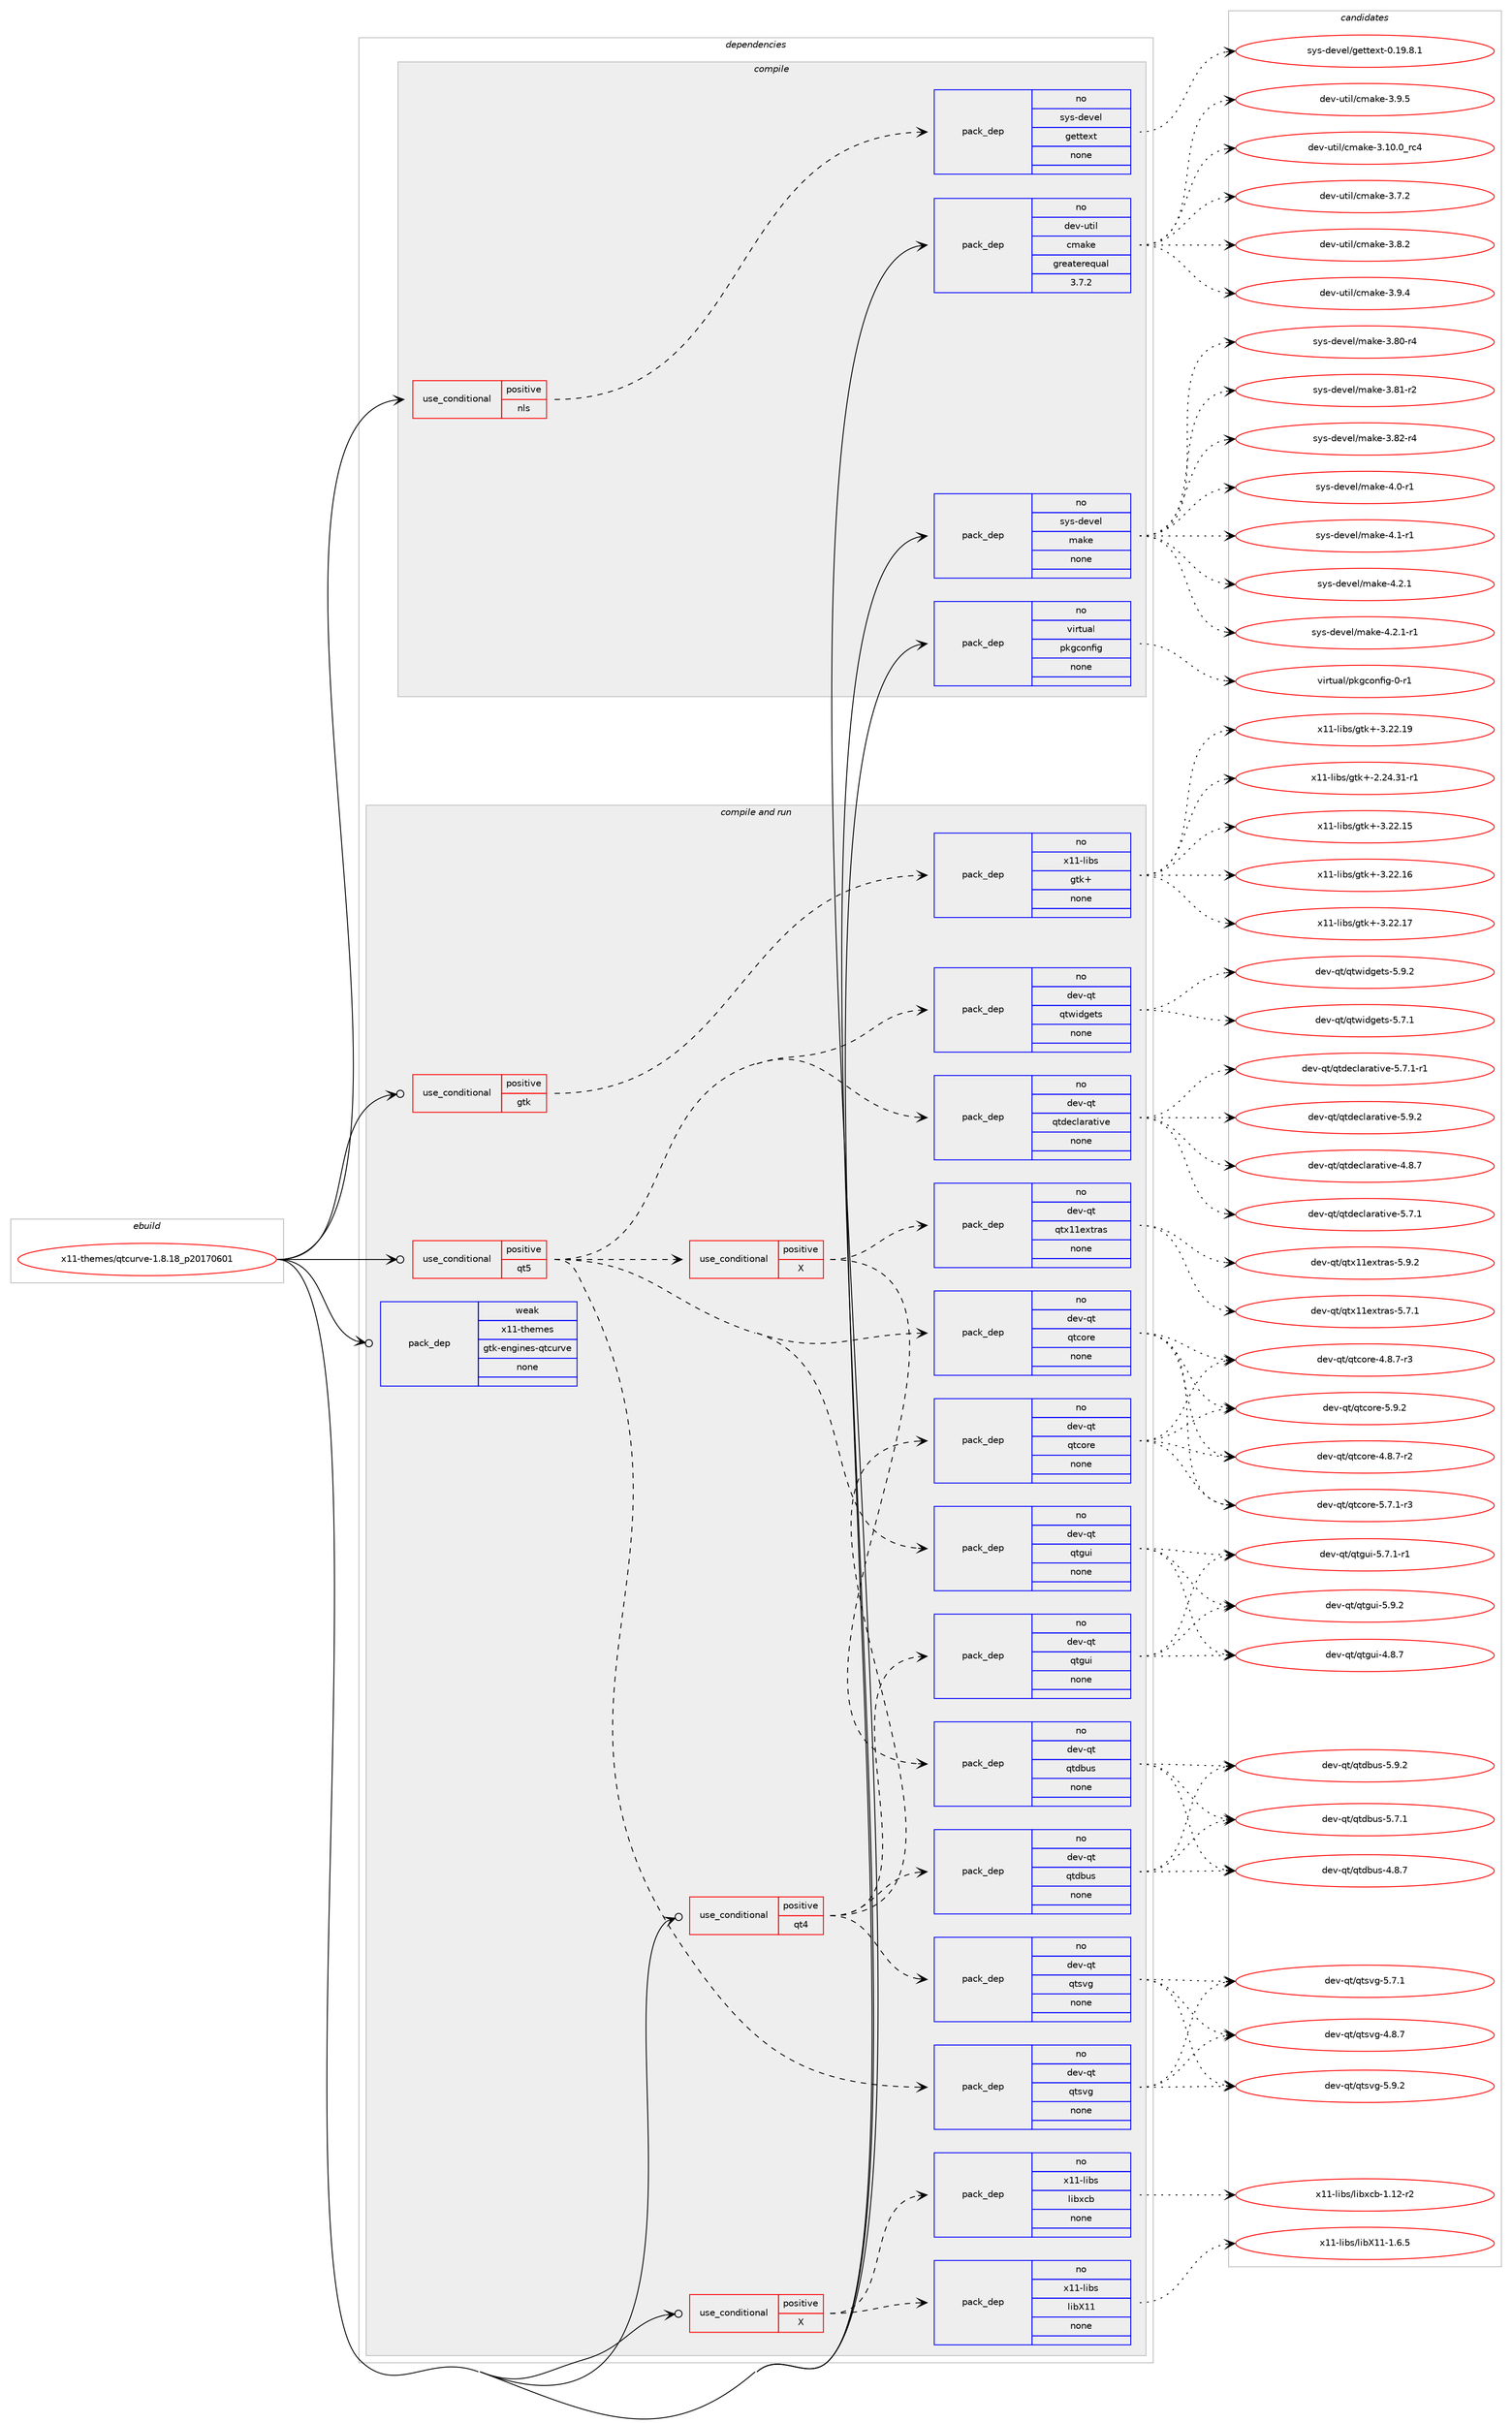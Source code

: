 digraph prolog {

# *************
# Graph options
# *************

newrank=true;
concentrate=true;
compound=true;
graph [rankdir=LR,fontname=Helvetica,fontsize=10,ranksep=1.5];#, ranksep=2.5, nodesep=0.2];
edge  [arrowhead=vee];
node  [fontname=Helvetica,fontsize=10];

# **********
# The ebuild
# **********

subgraph cluster_leftcol {
color=gray;
rank=same;
label=<<i>ebuild</i>>;
id [label="x11-themes/qtcurve-1.8.18_p20170601", color=red, width=4, href="../x11-themes/qtcurve-1.8.18_p20170601.svg"];
}

# ****************
# The dependencies
# ****************

subgraph cluster_midcol {
color=gray;
label=<<i>dependencies</i>>;
subgraph cluster_compile {
fillcolor="#eeeeee";
style=filled;
label=<<i>compile</i>>;
subgraph cond123896 {
dependency530723 [label=<<TABLE BORDER="0" CELLBORDER="1" CELLSPACING="0" CELLPADDING="4"><TR><TD ROWSPAN="3" CELLPADDING="10">use_conditional</TD></TR><TR><TD>positive</TD></TR><TR><TD>nls</TD></TR></TABLE>>, shape=none, color=red];
subgraph pack396733 {
dependency530724 [label=<<TABLE BORDER="0" CELLBORDER="1" CELLSPACING="0" CELLPADDING="4" WIDTH="220"><TR><TD ROWSPAN="6" CELLPADDING="30">pack_dep</TD></TR><TR><TD WIDTH="110">no</TD></TR><TR><TD>sys-devel</TD></TR><TR><TD>gettext</TD></TR><TR><TD>none</TD></TR><TR><TD></TD></TR></TABLE>>, shape=none, color=blue];
}
dependency530723:e -> dependency530724:w [weight=20,style="dashed",arrowhead="vee"];
}
id:e -> dependency530723:w [weight=20,style="solid",arrowhead="vee"];
subgraph pack396734 {
dependency530725 [label=<<TABLE BORDER="0" CELLBORDER="1" CELLSPACING="0" CELLPADDING="4" WIDTH="220"><TR><TD ROWSPAN="6" CELLPADDING="30">pack_dep</TD></TR><TR><TD WIDTH="110">no</TD></TR><TR><TD>dev-util</TD></TR><TR><TD>cmake</TD></TR><TR><TD>greaterequal</TD></TR><TR><TD>3.7.2</TD></TR></TABLE>>, shape=none, color=blue];
}
id:e -> dependency530725:w [weight=20,style="solid",arrowhead="vee"];
subgraph pack396735 {
dependency530726 [label=<<TABLE BORDER="0" CELLBORDER="1" CELLSPACING="0" CELLPADDING="4" WIDTH="220"><TR><TD ROWSPAN="6" CELLPADDING="30">pack_dep</TD></TR><TR><TD WIDTH="110">no</TD></TR><TR><TD>sys-devel</TD></TR><TR><TD>make</TD></TR><TR><TD>none</TD></TR><TR><TD></TD></TR></TABLE>>, shape=none, color=blue];
}
id:e -> dependency530726:w [weight=20,style="solid",arrowhead="vee"];
subgraph pack396736 {
dependency530727 [label=<<TABLE BORDER="0" CELLBORDER="1" CELLSPACING="0" CELLPADDING="4" WIDTH="220"><TR><TD ROWSPAN="6" CELLPADDING="30">pack_dep</TD></TR><TR><TD WIDTH="110">no</TD></TR><TR><TD>virtual</TD></TR><TR><TD>pkgconfig</TD></TR><TR><TD>none</TD></TR><TR><TD></TD></TR></TABLE>>, shape=none, color=blue];
}
id:e -> dependency530727:w [weight=20,style="solid",arrowhead="vee"];
}
subgraph cluster_compileandrun {
fillcolor="#eeeeee";
style=filled;
label=<<i>compile and run</i>>;
subgraph cond123897 {
dependency530728 [label=<<TABLE BORDER="0" CELLBORDER="1" CELLSPACING="0" CELLPADDING="4"><TR><TD ROWSPAN="3" CELLPADDING="10">use_conditional</TD></TR><TR><TD>positive</TD></TR><TR><TD>X</TD></TR></TABLE>>, shape=none, color=red];
subgraph pack396737 {
dependency530729 [label=<<TABLE BORDER="0" CELLBORDER="1" CELLSPACING="0" CELLPADDING="4" WIDTH="220"><TR><TD ROWSPAN="6" CELLPADDING="30">pack_dep</TD></TR><TR><TD WIDTH="110">no</TD></TR><TR><TD>x11-libs</TD></TR><TR><TD>libxcb</TD></TR><TR><TD>none</TD></TR><TR><TD></TD></TR></TABLE>>, shape=none, color=blue];
}
dependency530728:e -> dependency530729:w [weight=20,style="dashed",arrowhead="vee"];
subgraph pack396738 {
dependency530730 [label=<<TABLE BORDER="0" CELLBORDER="1" CELLSPACING="0" CELLPADDING="4" WIDTH="220"><TR><TD ROWSPAN="6" CELLPADDING="30">pack_dep</TD></TR><TR><TD WIDTH="110">no</TD></TR><TR><TD>x11-libs</TD></TR><TR><TD>libX11</TD></TR><TR><TD>none</TD></TR><TR><TD></TD></TR></TABLE>>, shape=none, color=blue];
}
dependency530728:e -> dependency530730:w [weight=20,style="dashed",arrowhead="vee"];
}
id:e -> dependency530728:w [weight=20,style="solid",arrowhead="odotvee"];
subgraph cond123898 {
dependency530731 [label=<<TABLE BORDER="0" CELLBORDER="1" CELLSPACING="0" CELLPADDING="4"><TR><TD ROWSPAN="3" CELLPADDING="10">use_conditional</TD></TR><TR><TD>positive</TD></TR><TR><TD>gtk</TD></TR></TABLE>>, shape=none, color=red];
subgraph pack396739 {
dependency530732 [label=<<TABLE BORDER="0" CELLBORDER="1" CELLSPACING="0" CELLPADDING="4" WIDTH="220"><TR><TD ROWSPAN="6" CELLPADDING="30">pack_dep</TD></TR><TR><TD WIDTH="110">no</TD></TR><TR><TD>x11-libs</TD></TR><TR><TD>gtk+</TD></TR><TR><TD>none</TD></TR><TR><TD></TD></TR></TABLE>>, shape=none, color=blue];
}
dependency530731:e -> dependency530732:w [weight=20,style="dashed",arrowhead="vee"];
}
id:e -> dependency530731:w [weight=20,style="solid",arrowhead="odotvee"];
subgraph cond123899 {
dependency530733 [label=<<TABLE BORDER="0" CELLBORDER="1" CELLSPACING="0" CELLPADDING="4"><TR><TD ROWSPAN="3" CELLPADDING="10">use_conditional</TD></TR><TR><TD>positive</TD></TR><TR><TD>qt4</TD></TR></TABLE>>, shape=none, color=red];
subgraph pack396740 {
dependency530734 [label=<<TABLE BORDER="0" CELLBORDER="1" CELLSPACING="0" CELLPADDING="4" WIDTH="220"><TR><TD ROWSPAN="6" CELLPADDING="30">pack_dep</TD></TR><TR><TD WIDTH="110">no</TD></TR><TR><TD>dev-qt</TD></TR><TR><TD>qtcore</TD></TR><TR><TD>none</TD></TR><TR><TD></TD></TR></TABLE>>, shape=none, color=blue];
}
dependency530733:e -> dependency530734:w [weight=20,style="dashed",arrowhead="vee"];
subgraph pack396741 {
dependency530735 [label=<<TABLE BORDER="0" CELLBORDER="1" CELLSPACING="0" CELLPADDING="4" WIDTH="220"><TR><TD ROWSPAN="6" CELLPADDING="30">pack_dep</TD></TR><TR><TD WIDTH="110">no</TD></TR><TR><TD>dev-qt</TD></TR><TR><TD>qtdbus</TD></TR><TR><TD>none</TD></TR><TR><TD></TD></TR></TABLE>>, shape=none, color=blue];
}
dependency530733:e -> dependency530735:w [weight=20,style="dashed",arrowhead="vee"];
subgraph pack396742 {
dependency530736 [label=<<TABLE BORDER="0" CELLBORDER="1" CELLSPACING="0" CELLPADDING="4" WIDTH="220"><TR><TD ROWSPAN="6" CELLPADDING="30">pack_dep</TD></TR><TR><TD WIDTH="110">no</TD></TR><TR><TD>dev-qt</TD></TR><TR><TD>qtgui</TD></TR><TR><TD>none</TD></TR><TR><TD></TD></TR></TABLE>>, shape=none, color=blue];
}
dependency530733:e -> dependency530736:w [weight=20,style="dashed",arrowhead="vee"];
subgraph pack396743 {
dependency530737 [label=<<TABLE BORDER="0" CELLBORDER="1" CELLSPACING="0" CELLPADDING="4" WIDTH="220"><TR><TD ROWSPAN="6" CELLPADDING="30">pack_dep</TD></TR><TR><TD WIDTH="110">no</TD></TR><TR><TD>dev-qt</TD></TR><TR><TD>qtsvg</TD></TR><TR><TD>none</TD></TR><TR><TD></TD></TR></TABLE>>, shape=none, color=blue];
}
dependency530733:e -> dependency530737:w [weight=20,style="dashed",arrowhead="vee"];
}
id:e -> dependency530733:w [weight=20,style="solid",arrowhead="odotvee"];
subgraph cond123900 {
dependency530738 [label=<<TABLE BORDER="0" CELLBORDER="1" CELLSPACING="0" CELLPADDING="4"><TR><TD ROWSPAN="3" CELLPADDING="10">use_conditional</TD></TR><TR><TD>positive</TD></TR><TR><TD>qt5</TD></TR></TABLE>>, shape=none, color=red];
subgraph pack396744 {
dependency530739 [label=<<TABLE BORDER="0" CELLBORDER="1" CELLSPACING="0" CELLPADDING="4" WIDTH="220"><TR><TD ROWSPAN="6" CELLPADDING="30">pack_dep</TD></TR><TR><TD WIDTH="110">no</TD></TR><TR><TD>dev-qt</TD></TR><TR><TD>qtcore</TD></TR><TR><TD>none</TD></TR><TR><TD></TD></TR></TABLE>>, shape=none, color=blue];
}
dependency530738:e -> dependency530739:w [weight=20,style="dashed",arrowhead="vee"];
subgraph pack396745 {
dependency530740 [label=<<TABLE BORDER="0" CELLBORDER="1" CELLSPACING="0" CELLPADDING="4" WIDTH="220"><TR><TD ROWSPAN="6" CELLPADDING="30">pack_dep</TD></TR><TR><TD WIDTH="110">no</TD></TR><TR><TD>dev-qt</TD></TR><TR><TD>qtdeclarative</TD></TR><TR><TD>none</TD></TR><TR><TD></TD></TR></TABLE>>, shape=none, color=blue];
}
dependency530738:e -> dependency530740:w [weight=20,style="dashed",arrowhead="vee"];
subgraph pack396746 {
dependency530741 [label=<<TABLE BORDER="0" CELLBORDER="1" CELLSPACING="0" CELLPADDING="4" WIDTH="220"><TR><TD ROWSPAN="6" CELLPADDING="30">pack_dep</TD></TR><TR><TD WIDTH="110">no</TD></TR><TR><TD>dev-qt</TD></TR><TR><TD>qtgui</TD></TR><TR><TD>none</TD></TR><TR><TD></TD></TR></TABLE>>, shape=none, color=blue];
}
dependency530738:e -> dependency530741:w [weight=20,style="dashed",arrowhead="vee"];
subgraph pack396747 {
dependency530742 [label=<<TABLE BORDER="0" CELLBORDER="1" CELLSPACING="0" CELLPADDING="4" WIDTH="220"><TR><TD ROWSPAN="6" CELLPADDING="30">pack_dep</TD></TR><TR><TD WIDTH="110">no</TD></TR><TR><TD>dev-qt</TD></TR><TR><TD>qtsvg</TD></TR><TR><TD>none</TD></TR><TR><TD></TD></TR></TABLE>>, shape=none, color=blue];
}
dependency530738:e -> dependency530742:w [weight=20,style="dashed",arrowhead="vee"];
subgraph pack396748 {
dependency530743 [label=<<TABLE BORDER="0" CELLBORDER="1" CELLSPACING="0" CELLPADDING="4" WIDTH="220"><TR><TD ROWSPAN="6" CELLPADDING="30">pack_dep</TD></TR><TR><TD WIDTH="110">no</TD></TR><TR><TD>dev-qt</TD></TR><TR><TD>qtwidgets</TD></TR><TR><TD>none</TD></TR><TR><TD></TD></TR></TABLE>>, shape=none, color=blue];
}
dependency530738:e -> dependency530743:w [weight=20,style="dashed",arrowhead="vee"];
subgraph cond123901 {
dependency530744 [label=<<TABLE BORDER="0" CELLBORDER="1" CELLSPACING="0" CELLPADDING="4"><TR><TD ROWSPAN="3" CELLPADDING="10">use_conditional</TD></TR><TR><TD>positive</TD></TR><TR><TD>X</TD></TR></TABLE>>, shape=none, color=red];
subgraph pack396749 {
dependency530745 [label=<<TABLE BORDER="0" CELLBORDER="1" CELLSPACING="0" CELLPADDING="4" WIDTH="220"><TR><TD ROWSPAN="6" CELLPADDING="30">pack_dep</TD></TR><TR><TD WIDTH="110">no</TD></TR><TR><TD>dev-qt</TD></TR><TR><TD>qtdbus</TD></TR><TR><TD>none</TD></TR><TR><TD></TD></TR></TABLE>>, shape=none, color=blue];
}
dependency530744:e -> dependency530745:w [weight=20,style="dashed",arrowhead="vee"];
subgraph pack396750 {
dependency530746 [label=<<TABLE BORDER="0" CELLBORDER="1" CELLSPACING="0" CELLPADDING="4" WIDTH="220"><TR><TD ROWSPAN="6" CELLPADDING="30">pack_dep</TD></TR><TR><TD WIDTH="110">no</TD></TR><TR><TD>dev-qt</TD></TR><TR><TD>qtx11extras</TD></TR><TR><TD>none</TD></TR><TR><TD></TD></TR></TABLE>>, shape=none, color=blue];
}
dependency530744:e -> dependency530746:w [weight=20,style="dashed",arrowhead="vee"];
}
dependency530738:e -> dependency530744:w [weight=20,style="dashed",arrowhead="vee"];
}
id:e -> dependency530738:w [weight=20,style="solid",arrowhead="odotvee"];
subgraph pack396751 {
dependency530747 [label=<<TABLE BORDER="0" CELLBORDER="1" CELLSPACING="0" CELLPADDING="4" WIDTH="220"><TR><TD ROWSPAN="6" CELLPADDING="30">pack_dep</TD></TR><TR><TD WIDTH="110">weak</TD></TR><TR><TD>x11-themes</TD></TR><TR><TD>gtk-engines-qtcurve</TD></TR><TR><TD>none</TD></TR><TR><TD></TD></TR></TABLE>>, shape=none, color=blue];
}
id:e -> dependency530747:w [weight=20,style="solid",arrowhead="odotvee"];
}
subgraph cluster_run {
fillcolor="#eeeeee";
style=filled;
label=<<i>run</i>>;
}
}

# **************
# The candidates
# **************

subgraph cluster_choices {
rank=same;
color=gray;
label=<<i>candidates</i>>;

subgraph choice396733 {
color=black;
nodesep=1;
choice1151211154510010111810110847103101116116101120116454846495746564649 [label="sys-devel/gettext-0.19.8.1", color=red, width=4,href="../sys-devel/gettext-0.19.8.1.svg"];
dependency530724:e -> choice1151211154510010111810110847103101116116101120116454846495746564649:w [style=dotted,weight="100"];
}
subgraph choice396734 {
color=black;
nodesep=1;
choice1001011184511711610510847991099710710145514649484648951149952 [label="dev-util/cmake-3.10.0_rc4", color=red, width=4,href="../dev-util/cmake-3.10.0_rc4.svg"];
choice10010111845117116105108479910997107101455146554650 [label="dev-util/cmake-3.7.2", color=red, width=4,href="../dev-util/cmake-3.7.2.svg"];
choice10010111845117116105108479910997107101455146564650 [label="dev-util/cmake-3.8.2", color=red, width=4,href="../dev-util/cmake-3.8.2.svg"];
choice10010111845117116105108479910997107101455146574652 [label="dev-util/cmake-3.9.4", color=red, width=4,href="../dev-util/cmake-3.9.4.svg"];
choice10010111845117116105108479910997107101455146574653 [label="dev-util/cmake-3.9.5", color=red, width=4,href="../dev-util/cmake-3.9.5.svg"];
dependency530725:e -> choice1001011184511711610510847991099710710145514649484648951149952:w [style=dotted,weight="100"];
dependency530725:e -> choice10010111845117116105108479910997107101455146554650:w [style=dotted,weight="100"];
dependency530725:e -> choice10010111845117116105108479910997107101455146564650:w [style=dotted,weight="100"];
dependency530725:e -> choice10010111845117116105108479910997107101455146574652:w [style=dotted,weight="100"];
dependency530725:e -> choice10010111845117116105108479910997107101455146574653:w [style=dotted,weight="100"];
}
subgraph choice396735 {
color=black;
nodesep=1;
choice11512111545100101118101108471099710710145514656484511452 [label="sys-devel/make-3.80-r4", color=red, width=4,href="../sys-devel/make-3.80-r4.svg"];
choice11512111545100101118101108471099710710145514656494511450 [label="sys-devel/make-3.81-r2", color=red, width=4,href="../sys-devel/make-3.81-r2.svg"];
choice11512111545100101118101108471099710710145514656504511452 [label="sys-devel/make-3.82-r4", color=red, width=4,href="../sys-devel/make-3.82-r4.svg"];
choice115121115451001011181011084710997107101455246484511449 [label="sys-devel/make-4.0-r1", color=red, width=4,href="../sys-devel/make-4.0-r1.svg"];
choice115121115451001011181011084710997107101455246494511449 [label="sys-devel/make-4.1-r1", color=red, width=4,href="../sys-devel/make-4.1-r1.svg"];
choice115121115451001011181011084710997107101455246504649 [label="sys-devel/make-4.2.1", color=red, width=4,href="../sys-devel/make-4.2.1.svg"];
choice1151211154510010111810110847109971071014552465046494511449 [label="sys-devel/make-4.2.1-r1", color=red, width=4,href="../sys-devel/make-4.2.1-r1.svg"];
dependency530726:e -> choice11512111545100101118101108471099710710145514656484511452:w [style=dotted,weight="100"];
dependency530726:e -> choice11512111545100101118101108471099710710145514656494511450:w [style=dotted,weight="100"];
dependency530726:e -> choice11512111545100101118101108471099710710145514656504511452:w [style=dotted,weight="100"];
dependency530726:e -> choice115121115451001011181011084710997107101455246484511449:w [style=dotted,weight="100"];
dependency530726:e -> choice115121115451001011181011084710997107101455246494511449:w [style=dotted,weight="100"];
dependency530726:e -> choice115121115451001011181011084710997107101455246504649:w [style=dotted,weight="100"];
dependency530726:e -> choice1151211154510010111810110847109971071014552465046494511449:w [style=dotted,weight="100"];
}
subgraph choice396736 {
color=black;
nodesep=1;
choice11810511411611797108471121071039911111010210510345484511449 [label="virtual/pkgconfig-0-r1", color=red, width=4,href="../virtual/pkgconfig-0-r1.svg"];
dependency530727:e -> choice11810511411611797108471121071039911111010210510345484511449:w [style=dotted,weight="100"];
}
subgraph choice396737 {
color=black;
nodesep=1;
choice120494945108105981154710810598120999845494649504511450 [label="x11-libs/libxcb-1.12-r2", color=red, width=4,href="../x11-libs/libxcb-1.12-r2.svg"];
dependency530729:e -> choice120494945108105981154710810598120999845494649504511450:w [style=dotted,weight="100"];
}
subgraph choice396738 {
color=black;
nodesep=1;
choice120494945108105981154710810598884949454946544653 [label="x11-libs/libX11-1.6.5", color=red, width=4,href="../x11-libs/libX11-1.6.5.svg"];
dependency530730:e -> choice120494945108105981154710810598884949454946544653:w [style=dotted,weight="100"];
}
subgraph choice396739 {
color=black;
nodesep=1;
choice12049494510810598115471031161074345504650524651494511449 [label="x11-libs/gtk+-2.24.31-r1", color=red, width=4,href="../x11-libs/gtk+-2.24.31-r1.svg"];
choice1204949451081059811547103116107434551465050464953 [label="x11-libs/gtk+-3.22.15", color=red, width=4,href="../x11-libs/gtk+-3.22.15.svg"];
choice1204949451081059811547103116107434551465050464954 [label="x11-libs/gtk+-3.22.16", color=red, width=4,href="../x11-libs/gtk+-3.22.16.svg"];
choice1204949451081059811547103116107434551465050464955 [label="x11-libs/gtk+-3.22.17", color=red, width=4,href="../x11-libs/gtk+-3.22.17.svg"];
choice1204949451081059811547103116107434551465050464957 [label="x11-libs/gtk+-3.22.19", color=red, width=4,href="../x11-libs/gtk+-3.22.19.svg"];
dependency530732:e -> choice12049494510810598115471031161074345504650524651494511449:w [style=dotted,weight="100"];
dependency530732:e -> choice1204949451081059811547103116107434551465050464953:w [style=dotted,weight="100"];
dependency530732:e -> choice1204949451081059811547103116107434551465050464954:w [style=dotted,weight="100"];
dependency530732:e -> choice1204949451081059811547103116107434551465050464955:w [style=dotted,weight="100"];
dependency530732:e -> choice1204949451081059811547103116107434551465050464957:w [style=dotted,weight="100"];
}
subgraph choice396740 {
color=black;
nodesep=1;
choice1001011184511311647113116991111141014552465646554511450 [label="dev-qt/qtcore-4.8.7-r2", color=red, width=4,href="../dev-qt/qtcore-4.8.7-r2.svg"];
choice1001011184511311647113116991111141014552465646554511451 [label="dev-qt/qtcore-4.8.7-r3", color=red, width=4,href="../dev-qt/qtcore-4.8.7-r3.svg"];
choice1001011184511311647113116991111141014553465546494511451 [label="dev-qt/qtcore-5.7.1-r3", color=red, width=4,href="../dev-qt/qtcore-5.7.1-r3.svg"];
choice100101118451131164711311699111114101455346574650 [label="dev-qt/qtcore-5.9.2", color=red, width=4,href="../dev-qt/qtcore-5.9.2.svg"];
dependency530734:e -> choice1001011184511311647113116991111141014552465646554511450:w [style=dotted,weight="100"];
dependency530734:e -> choice1001011184511311647113116991111141014552465646554511451:w [style=dotted,weight="100"];
dependency530734:e -> choice1001011184511311647113116991111141014553465546494511451:w [style=dotted,weight="100"];
dependency530734:e -> choice100101118451131164711311699111114101455346574650:w [style=dotted,weight="100"];
}
subgraph choice396741 {
color=black;
nodesep=1;
choice100101118451131164711311610098117115455246564655 [label="dev-qt/qtdbus-4.8.7", color=red, width=4,href="../dev-qt/qtdbus-4.8.7.svg"];
choice100101118451131164711311610098117115455346554649 [label="dev-qt/qtdbus-5.7.1", color=red, width=4,href="../dev-qt/qtdbus-5.7.1.svg"];
choice100101118451131164711311610098117115455346574650 [label="dev-qt/qtdbus-5.9.2", color=red, width=4,href="../dev-qt/qtdbus-5.9.2.svg"];
dependency530735:e -> choice100101118451131164711311610098117115455246564655:w [style=dotted,weight="100"];
dependency530735:e -> choice100101118451131164711311610098117115455346554649:w [style=dotted,weight="100"];
dependency530735:e -> choice100101118451131164711311610098117115455346574650:w [style=dotted,weight="100"];
}
subgraph choice396742 {
color=black;
nodesep=1;
choice1001011184511311647113116103117105455246564655 [label="dev-qt/qtgui-4.8.7", color=red, width=4,href="../dev-qt/qtgui-4.8.7.svg"];
choice10010111845113116471131161031171054553465546494511449 [label="dev-qt/qtgui-5.7.1-r1", color=red, width=4,href="../dev-qt/qtgui-5.7.1-r1.svg"];
choice1001011184511311647113116103117105455346574650 [label="dev-qt/qtgui-5.9.2", color=red, width=4,href="../dev-qt/qtgui-5.9.2.svg"];
dependency530736:e -> choice1001011184511311647113116103117105455246564655:w [style=dotted,weight="100"];
dependency530736:e -> choice10010111845113116471131161031171054553465546494511449:w [style=dotted,weight="100"];
dependency530736:e -> choice1001011184511311647113116103117105455346574650:w [style=dotted,weight="100"];
}
subgraph choice396743 {
color=black;
nodesep=1;
choice1001011184511311647113116115118103455246564655 [label="dev-qt/qtsvg-4.8.7", color=red, width=4,href="../dev-qt/qtsvg-4.8.7.svg"];
choice1001011184511311647113116115118103455346554649 [label="dev-qt/qtsvg-5.7.1", color=red, width=4,href="../dev-qt/qtsvg-5.7.1.svg"];
choice1001011184511311647113116115118103455346574650 [label="dev-qt/qtsvg-5.9.2", color=red, width=4,href="../dev-qt/qtsvg-5.9.2.svg"];
dependency530737:e -> choice1001011184511311647113116115118103455246564655:w [style=dotted,weight="100"];
dependency530737:e -> choice1001011184511311647113116115118103455346554649:w [style=dotted,weight="100"];
dependency530737:e -> choice1001011184511311647113116115118103455346574650:w [style=dotted,weight="100"];
}
subgraph choice396744 {
color=black;
nodesep=1;
choice1001011184511311647113116991111141014552465646554511450 [label="dev-qt/qtcore-4.8.7-r2", color=red, width=4,href="../dev-qt/qtcore-4.8.7-r2.svg"];
choice1001011184511311647113116991111141014552465646554511451 [label="dev-qt/qtcore-4.8.7-r3", color=red, width=4,href="../dev-qt/qtcore-4.8.7-r3.svg"];
choice1001011184511311647113116991111141014553465546494511451 [label="dev-qt/qtcore-5.7.1-r3", color=red, width=4,href="../dev-qt/qtcore-5.7.1-r3.svg"];
choice100101118451131164711311699111114101455346574650 [label="dev-qt/qtcore-5.9.2", color=red, width=4,href="../dev-qt/qtcore-5.9.2.svg"];
dependency530739:e -> choice1001011184511311647113116991111141014552465646554511450:w [style=dotted,weight="100"];
dependency530739:e -> choice1001011184511311647113116991111141014552465646554511451:w [style=dotted,weight="100"];
dependency530739:e -> choice1001011184511311647113116991111141014553465546494511451:w [style=dotted,weight="100"];
dependency530739:e -> choice100101118451131164711311699111114101455346574650:w [style=dotted,weight="100"];
}
subgraph choice396745 {
color=black;
nodesep=1;
choice1001011184511311647113116100101991089711497116105118101455246564655 [label="dev-qt/qtdeclarative-4.8.7", color=red, width=4,href="../dev-qt/qtdeclarative-4.8.7.svg"];
choice1001011184511311647113116100101991089711497116105118101455346554649 [label="dev-qt/qtdeclarative-5.7.1", color=red, width=4,href="../dev-qt/qtdeclarative-5.7.1.svg"];
choice10010111845113116471131161001019910897114971161051181014553465546494511449 [label="dev-qt/qtdeclarative-5.7.1-r1", color=red, width=4,href="../dev-qt/qtdeclarative-5.7.1-r1.svg"];
choice1001011184511311647113116100101991089711497116105118101455346574650 [label="dev-qt/qtdeclarative-5.9.2", color=red, width=4,href="../dev-qt/qtdeclarative-5.9.2.svg"];
dependency530740:e -> choice1001011184511311647113116100101991089711497116105118101455246564655:w [style=dotted,weight="100"];
dependency530740:e -> choice1001011184511311647113116100101991089711497116105118101455346554649:w [style=dotted,weight="100"];
dependency530740:e -> choice10010111845113116471131161001019910897114971161051181014553465546494511449:w [style=dotted,weight="100"];
dependency530740:e -> choice1001011184511311647113116100101991089711497116105118101455346574650:w [style=dotted,weight="100"];
}
subgraph choice396746 {
color=black;
nodesep=1;
choice1001011184511311647113116103117105455246564655 [label="dev-qt/qtgui-4.8.7", color=red, width=4,href="../dev-qt/qtgui-4.8.7.svg"];
choice10010111845113116471131161031171054553465546494511449 [label="dev-qt/qtgui-5.7.1-r1", color=red, width=4,href="../dev-qt/qtgui-5.7.1-r1.svg"];
choice1001011184511311647113116103117105455346574650 [label="dev-qt/qtgui-5.9.2", color=red, width=4,href="../dev-qt/qtgui-5.9.2.svg"];
dependency530741:e -> choice1001011184511311647113116103117105455246564655:w [style=dotted,weight="100"];
dependency530741:e -> choice10010111845113116471131161031171054553465546494511449:w [style=dotted,weight="100"];
dependency530741:e -> choice1001011184511311647113116103117105455346574650:w [style=dotted,weight="100"];
}
subgraph choice396747 {
color=black;
nodesep=1;
choice1001011184511311647113116115118103455246564655 [label="dev-qt/qtsvg-4.8.7", color=red, width=4,href="../dev-qt/qtsvg-4.8.7.svg"];
choice1001011184511311647113116115118103455346554649 [label="dev-qt/qtsvg-5.7.1", color=red, width=4,href="../dev-qt/qtsvg-5.7.1.svg"];
choice1001011184511311647113116115118103455346574650 [label="dev-qt/qtsvg-5.9.2", color=red, width=4,href="../dev-qt/qtsvg-5.9.2.svg"];
dependency530742:e -> choice1001011184511311647113116115118103455246564655:w [style=dotted,weight="100"];
dependency530742:e -> choice1001011184511311647113116115118103455346554649:w [style=dotted,weight="100"];
dependency530742:e -> choice1001011184511311647113116115118103455346574650:w [style=dotted,weight="100"];
}
subgraph choice396748 {
color=black;
nodesep=1;
choice1001011184511311647113116119105100103101116115455346554649 [label="dev-qt/qtwidgets-5.7.1", color=red, width=4,href="../dev-qt/qtwidgets-5.7.1.svg"];
choice1001011184511311647113116119105100103101116115455346574650 [label="dev-qt/qtwidgets-5.9.2", color=red, width=4,href="../dev-qt/qtwidgets-5.9.2.svg"];
dependency530743:e -> choice1001011184511311647113116119105100103101116115455346554649:w [style=dotted,weight="100"];
dependency530743:e -> choice1001011184511311647113116119105100103101116115455346574650:w [style=dotted,weight="100"];
}
subgraph choice396749 {
color=black;
nodesep=1;
choice100101118451131164711311610098117115455246564655 [label="dev-qt/qtdbus-4.8.7", color=red, width=4,href="../dev-qt/qtdbus-4.8.7.svg"];
choice100101118451131164711311610098117115455346554649 [label="dev-qt/qtdbus-5.7.1", color=red, width=4,href="../dev-qt/qtdbus-5.7.1.svg"];
choice100101118451131164711311610098117115455346574650 [label="dev-qt/qtdbus-5.9.2", color=red, width=4,href="../dev-qt/qtdbus-5.9.2.svg"];
dependency530745:e -> choice100101118451131164711311610098117115455246564655:w [style=dotted,weight="100"];
dependency530745:e -> choice100101118451131164711311610098117115455346554649:w [style=dotted,weight="100"];
dependency530745:e -> choice100101118451131164711311610098117115455346574650:w [style=dotted,weight="100"];
}
subgraph choice396750 {
color=black;
nodesep=1;
choice1001011184511311647113116120494910112011611497115455346554649 [label="dev-qt/qtx11extras-5.7.1", color=red, width=4,href="../dev-qt/qtx11extras-5.7.1.svg"];
choice1001011184511311647113116120494910112011611497115455346574650 [label="dev-qt/qtx11extras-5.9.2", color=red, width=4,href="../dev-qt/qtx11extras-5.9.2.svg"];
dependency530746:e -> choice1001011184511311647113116120494910112011611497115455346554649:w [style=dotted,weight="100"];
dependency530746:e -> choice1001011184511311647113116120494910112011611497115455346574650:w [style=dotted,weight="100"];
}
subgraph choice396751 {
color=black;
nodesep=1;
}
}

}
